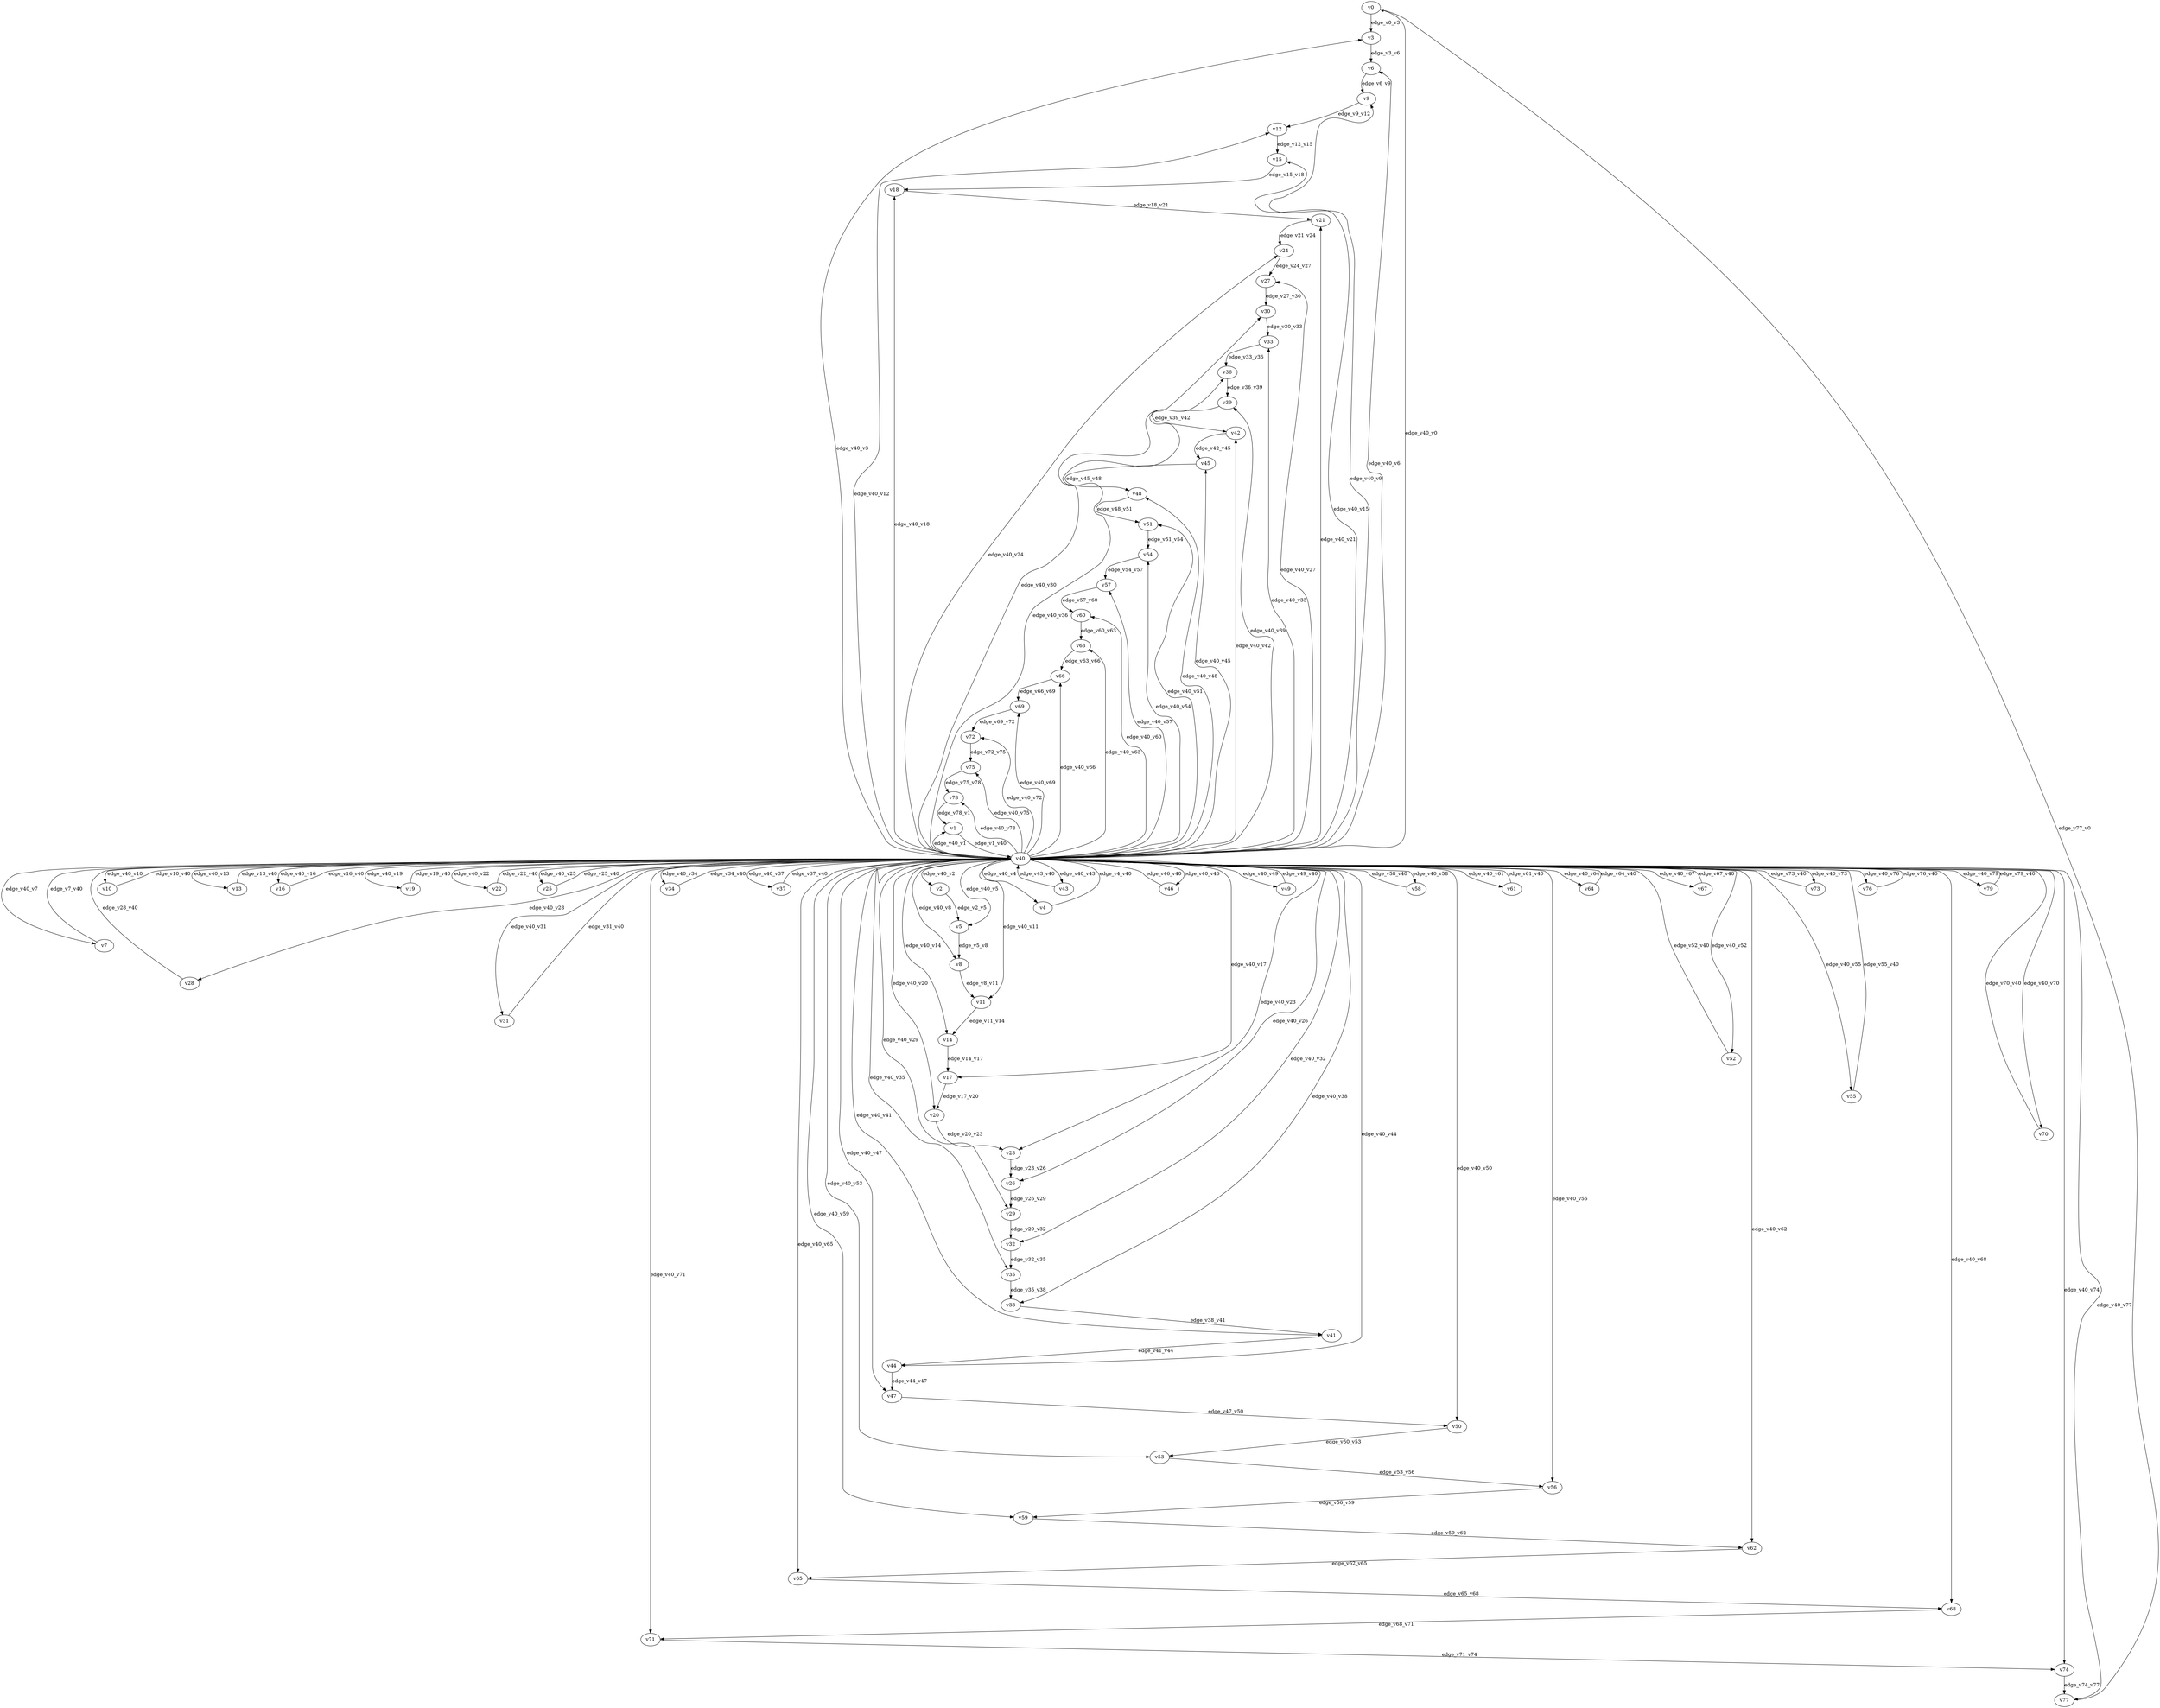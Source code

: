 digraph test109 {
    // Discounted game test case
    // Vertex properties: name [player=X]
    // Edge properties: [weight=Y, discount=Z]

    v0 [name="v0", player=0];
    v1 [name="v1", player=1];
    v2 [name="v2", player=0];
    v3 [name="v3", player=1];
    v4 [name="v4", player=0];
    v5 [name="v5", player=1];
    v6 [name="v6", player=0];
    v7 [name="v7", player=1];
    v8 [name="v8", player=0];
    v9 [name="v9", player=1];
    v10 [name="v10", player=0];
    v11 [name="v11", player=1];
    v12 [name="v12", player=0];
    v13 [name="v13", player=1];
    v14 [name="v14", player=0];
    v15 [name="v15", player=1];
    v16 [name="v16", player=0];
    v17 [name="v17", player=1];
    v18 [name="v18", player=0];
    v19 [name="v19", player=1];
    v20 [name="v20", player=0];
    v21 [name="v21", player=1];
    v22 [name="v22", player=0];
    v23 [name="v23", player=1];
    v24 [name="v24", player=0];
    v25 [name="v25", player=1];
    v26 [name="v26", player=0];
    v27 [name="v27", player=1];
    v28 [name="v28", player=0];
    v29 [name="v29", player=1];
    v30 [name="v30", player=0];
    v31 [name="v31", player=1];
    v32 [name="v32", player=0];
    v33 [name="v33", player=1];
    v34 [name="v34", player=0];
    v35 [name="v35", player=1];
    v36 [name="v36", player=0];
    v37 [name="v37", player=1];
    v38 [name="v38", player=0];
    v39 [name="v39", player=1];
    v40 [name="v40", player=0];
    v41 [name="v41", player=1];
    v42 [name="v42", player=0];
    v43 [name="v43", player=1];
    v44 [name="v44", player=0];
    v45 [name="v45", player=1];
    v46 [name="v46", player=0];
    v47 [name="v47", player=1];
    v48 [name="v48", player=0];
    v49 [name="v49", player=1];
    v50 [name="v50", player=0];
    v51 [name="v51", player=1];
    v52 [name="v52", player=0];
    v53 [name="v53", player=1];
    v54 [name="v54", player=0];
    v55 [name="v55", player=1];
    v56 [name="v56", player=0];
    v57 [name="v57", player=1];
    v58 [name="v58", player=0];
    v59 [name="v59", player=1];
    v60 [name="v60", player=0];
    v61 [name="v61", player=1];
    v62 [name="v62", player=0];
    v63 [name="v63", player=1];
    v64 [name="v64", player=0];
    v65 [name="v65", player=1];
    v66 [name="v66", player=0];
    v67 [name="v67", player=1];
    v68 [name="v68", player=0];
    v69 [name="v69", player=1];
    v70 [name="v70", player=0];
    v71 [name="v71", player=1];
    v72 [name="v72", player=0];
    v73 [name="v73", player=1];
    v74 [name="v74", player=0];
    v75 [name="v75", player=1];
    v76 [name="v76", player=0];
    v77 [name="v77", player=1];
    v78 [name="v78", player=0];
    v79 [name="v79", player=1];

    v40 -> v0 [label="edge_v40_v0", weight=1.85, discount=0.360];
    v40 -> v1 [label="edge_v40_v1", weight=9.98, discount=0.360];
    v1 -> v40 [label="edge_v1_v40", weight=12.86, discount=0.360];
    v40 -> v2 [label="edge_v40_v2", weight=7.87, discount=0.360];
    v40 -> v3 [label="edge_v40_v3", weight=-1.33, discount=0.360];
    v40 -> v4 [label="edge_v40_v4", weight=-2.51, discount=0.360];
    v4 -> v40 [label="edge_v4_v40", weight=-4.53, discount=0.360];
    v40 -> v5 [label="edge_v40_v5", weight=-1.82, discount=0.360];
    v40 -> v6 [label="edge_v40_v6", weight=-5.14, discount=0.360];
    v40 -> v7 [label="edge_v40_v7", weight=0.36, discount=0.360];
    v7 -> v40 [label="edge_v7_v40", weight=-0.57, discount=0.360];
    v40 -> v8 [label="edge_v40_v8", weight=4.88, discount=0.360];
    v40 -> v9 [label="edge_v40_v9", weight=-0.28, discount=0.360];
    v40 -> v10 [label="edge_v40_v10", weight=6.85, discount=0.360];
    v10 -> v40 [label="edge_v10_v40", weight=5.02, discount=0.360];
    v40 -> v11 [label="edge_v40_v11", weight=2.42, discount=0.360];
    v40 -> v12 [label="edge_v40_v12", weight=-5.11, discount=0.360];
    v40 -> v13 [label="edge_v40_v13", weight=9.61, discount=0.360];
    v13 -> v40 [label="edge_v13_v40", weight=10.40, discount=0.360];
    v40 -> v14 [label="edge_v40_v14", weight=9.47, discount=0.360];
    v40 -> v15 [label="edge_v40_v15", weight=-4.80, discount=0.360];
    v40 -> v16 [label="edge_v40_v16", weight=1.01, discount=0.360];
    v16 -> v40 [label="edge_v16_v40", weight=0.87, discount=0.360];
    v40 -> v17 [label="edge_v40_v17", weight=6.93, discount=0.360];
    v40 -> v18 [label="edge_v40_v18", weight=6.65, discount=0.360];
    v40 -> v19 [label="edge_v40_v19", weight=4.99, discount=0.360];
    v19 -> v40 [label="edge_v19_v40", weight=6.84, discount=0.360];
    v40 -> v20 [label="edge_v40_v20", weight=8.79, discount=0.360];
    v40 -> v21 [label="edge_v40_v21", weight=2.77, discount=0.360];
    v40 -> v22 [label="edge_v40_v22", weight=2.53, discount=0.360];
    v22 -> v40 [label="edge_v22_v40", weight=5.32, discount=0.360];
    v40 -> v23 [label="edge_v40_v23", weight=-0.70, discount=0.360];
    v40 -> v24 [label="edge_v40_v24", weight=-0.30, discount=0.360];
    v40 -> v25 [label="edge_v40_v25", weight=3.47, discount=0.360];
    v25 -> v40 [label="edge_v25_v40", weight=3.11, discount=0.360];
    v40 -> v26 [label="edge_v40_v26", weight=-5.69, discount=0.360];
    v40 -> v27 [label="edge_v40_v27", weight=-0.50, discount=0.360];
    v40 -> v28 [label="edge_v40_v28", weight=-0.55, discount=0.360];
    v28 -> v40 [label="edge_v28_v40", weight=-0.34, discount=0.360];
    v40 -> v29 [label="edge_v40_v29", weight=-0.66, discount=0.360];
    v40 -> v30 [label="edge_v40_v30", weight=-3.36, discount=0.360];
    v40 -> v31 [label="edge_v40_v31", weight=-2.43, discount=0.360];
    v31 -> v40 [label="edge_v31_v40", weight=-2.78, discount=0.360];
    v40 -> v32 [label="edge_v40_v32", weight=-0.88, discount=0.360];
    v40 -> v33 [label="edge_v40_v33", weight=1.61, discount=0.360];
    v40 -> v34 [label="edge_v40_v34", weight=5.73, discount=0.360];
    v34 -> v40 [label="edge_v34_v40", weight=3.19, discount=0.360];
    v40 -> v35 [label="edge_v40_v35", weight=-0.86, discount=0.360];
    v40 -> v36 [label="edge_v40_v36", weight=-1.03, discount=0.360];
    v40 -> v37 [label="edge_v40_v37", weight=8.89, discount=0.360];
    v37 -> v40 [label="edge_v37_v40", weight=11.73, discount=0.360];
    v40 -> v38 [label="edge_v40_v38", weight=-1.06, discount=0.360];
    v40 -> v39 [label="edge_v40_v39", weight=-3.47, discount=0.360];
    v40 -> v41 [label="edge_v40_v41", weight=0.73, discount=0.360];
    v40 -> v42 [label="edge_v40_v42", weight=5.31, discount=0.360];
    v40 -> v43 [label="edge_v40_v43", weight=8.54, discount=0.360];
    v43 -> v40 [label="edge_v43_v40", weight=5.89, discount=0.360];
    v40 -> v44 [label="edge_v40_v44", weight=2.99, discount=0.360];
    v40 -> v45 [label="edge_v40_v45", weight=-1.99, discount=0.360];
    v40 -> v46 [label="edge_v40_v46", weight=7.52, discount=0.360];
    v46 -> v40 [label="edge_v46_v40", weight=7.50, discount=0.360];
    v40 -> v47 [label="edge_v40_v47", weight=5.63, discount=0.360];
    v40 -> v48 [label="edge_v40_v48", weight=-1.50, discount=0.360];
    v40 -> v49 [label="edge_v40_v49", weight=6.75, discount=0.360];
    v49 -> v40 [label="edge_v49_v40", weight=8.25, discount=0.360];
    v40 -> v50 [label="edge_v40_v50", weight=4.39, discount=0.360];
    v40 -> v51 [label="edge_v40_v51", weight=-4.36, discount=0.360];
    v40 -> v52 [label="edge_v40_v52", weight=-0.02, discount=0.360];
    v52 -> v40 [label="edge_v52_v40", weight=-1.65, discount=0.360];
    v40 -> v53 [label="edge_v40_v53", weight=3.42, discount=0.360];
    v40 -> v54 [label="edge_v40_v54", weight=1.08, discount=0.360];
    v40 -> v55 [label="edge_v40_v55", weight=-2.19, discount=0.360];
    v55 -> v40 [label="edge_v55_v40", weight=-2.08, discount=0.360];
    v40 -> v56 [label="edge_v40_v56", weight=4.88, discount=0.360];
    v40 -> v57 [label="edge_v40_v57", weight=-1.70, discount=0.360];
    v40 -> v58 [label="edge_v40_v58", weight=2.82, discount=0.360];
    v58 -> v40 [label="edge_v58_v40", weight=1.38, discount=0.360];
    v40 -> v59 [label="edge_v40_v59", weight=1.84, discount=0.360];
    v40 -> v60 [label="edge_v40_v60", weight=2.18, discount=0.360];
    v40 -> v61 [label="edge_v40_v61", weight=7.26, discount=0.360];
    v61 -> v40 [label="edge_v61_v40", weight=10.05, discount=0.360];
    v40 -> v62 [label="edge_v40_v62", weight=6.83, discount=0.360];
    v40 -> v63 [label="edge_v40_v63", weight=6.31, discount=0.360];
    v40 -> v64 [label="edge_v40_v64", weight=3.10, discount=0.360];
    v64 -> v40 [label="edge_v64_v40", weight=3.50, discount=0.360];
    v40 -> v65 [label="edge_v40_v65", weight=4.31, discount=0.360];
    v40 -> v66 [label="edge_v40_v66", weight=8.06, discount=0.360];
    v40 -> v67 [label="edge_v40_v67", weight=0.78, discount=0.360];
    v67 -> v40 [label="edge_v67_v40", weight=2.90, discount=0.360];
    v40 -> v68 [label="edge_v40_v68", weight=5.78, discount=0.360];
    v40 -> v69 [label="edge_v40_v69", weight=4.41, discount=0.360];
    v40 -> v70 [label="edge_v40_v70", weight=0.30, discount=0.360];
    v70 -> v40 [label="edge_v70_v40", weight=-2.03, discount=0.360];
    v40 -> v71 [label="edge_v40_v71", weight=9.89, discount=0.360];
    v40 -> v72 [label="edge_v40_v72", weight=-3.75, discount=0.360];
    v40 -> v73 [label="edge_v40_v73", weight=9.02, discount=0.360];
    v73 -> v40 [label="edge_v73_v40", weight=8.44, discount=0.360];
    v40 -> v74 [label="edge_v40_v74", weight=8.48, discount=0.360];
    v40 -> v75 [label="edge_v40_v75", weight=5.85, discount=0.360];
    v40 -> v76 [label="edge_v40_v76", weight=3.67, discount=0.360];
    v76 -> v40 [label="edge_v76_v40", weight=0.80, discount=0.360];
    v40 -> v77 [label="edge_v40_v77", weight=-2.34, discount=0.360];
    v40 -> v78 [label="edge_v40_v78", weight=6.08, discount=0.360];
    v40 -> v79 [label="edge_v40_v79", weight=6.15, discount=0.360];
    v79 -> v40 [label="edge_v79_v40", weight=6.64, discount=0.360];
    v0 -> v3 [label="edge_v0_v3", weight=3.97, discount=0.360];
    v2 -> v5 [label="edge_v2_v5", weight=1.07, discount=0.360];
    v3 -> v6 [label="edge_v3_v6", weight=4.19, discount=0.360];
    v5 -> v8 [label="edge_v5_v8", weight=6.90, discount=0.360];
    v6 -> v9 [label="edge_v6_v9", weight=-1.95, discount=0.360];
    v8 -> v11 [label="edge_v8_v11", weight=1.67, discount=0.360];
    v9 -> v12 [label="edge_v9_v12", weight=-1.61, discount=0.360];
    v11 -> v14 [label="edge_v11_v14", weight=1.35, discount=0.360];
    v12 -> v15 [label="edge_v12_v15", weight=1.00, discount=0.360];
    v14 -> v17 [label="edge_v14_v17", weight=5.60, discount=0.360];
    v15 -> v18 [label="edge_v15_v18", weight=-1.54, discount=0.360];
    v17 -> v20 [label="edge_v17_v20", weight=2.50, discount=0.360];
    v18 -> v21 [label="edge_v18_v21", weight=1.88, discount=0.360];
    v20 -> v23 [label="edge_v20_v23", weight=0.55, discount=0.360];
    v21 -> v24 [label="edge_v21_v24", weight=0.96, discount=0.360];
    v23 -> v26 [label="edge_v23_v26", weight=5.81, discount=0.360];
    v24 -> v27 [label="edge_v24_v27", weight=-2.98, discount=0.360];
    v26 -> v29 [label="edge_v26_v29", weight=3.47, discount=0.360];
    v27 -> v30 [label="edge_v27_v30", weight=6.90, discount=0.360];
    v29 -> v32 [label="edge_v29_v32", weight=1.72, discount=0.360];
    v30 -> v33 [label="edge_v30_v33", weight=-0.06, discount=0.360];
    v32 -> v35 [label="edge_v32_v35", weight=1.20, discount=0.360];
    v33 -> v36 [label="edge_v33_v36", weight=-2.71, discount=0.360];
    v35 -> v38 [label="edge_v35_v38", weight=2.04, discount=0.360];
    v36 -> v39 [label="edge_v36_v39", weight=2.15, discount=0.360];
    v38 -> v41 [label="edge_v38_v41", weight=-2.61, discount=0.360];
    v39 -> v42 [label="edge_v39_v42", weight=-2.86, discount=0.360];
    v41 -> v44 [label="edge_v41_v44", weight=-2.98, discount=0.360];
    v42 -> v45 [label="edge_v42_v45", weight=-0.46, discount=0.360];
    v44 -> v47 [label="edge_v44_v47", weight=6.65, discount=0.360];
    v45 -> v48 [label="edge_v45_v48", weight=-2.45, discount=0.360];
    v47 -> v50 [label="edge_v47_v50", weight=-1.42, discount=0.360];
    v48 -> v51 [label="edge_v48_v51", weight=0.58, discount=0.360];
    v50 -> v53 [label="edge_v50_v53", weight=3.96, discount=0.360];
    v51 -> v54 [label="edge_v51_v54", weight=5.16, discount=0.360];
    v53 -> v56 [label="edge_v53_v56", weight=-0.38, discount=0.360];
    v54 -> v57 [label="edge_v54_v57", weight=-2.21, discount=0.360];
    v56 -> v59 [label="edge_v56_v59", weight=1.79, discount=0.360];
    v57 -> v60 [label="edge_v57_v60", weight=-1.36, discount=0.360];
    v59 -> v62 [label="edge_v59_v62", weight=0.63, discount=0.360];
    v60 -> v63 [label="edge_v60_v63", weight=4.22, discount=0.360];
    v62 -> v65 [label="edge_v62_v65", weight=-2.61, discount=0.360];
    v63 -> v66 [label="edge_v63_v66", weight=4.66, discount=0.360];
    v65 -> v68 [label="edge_v65_v68", weight=1.79, discount=0.360];
    v66 -> v69 [label="edge_v66_v69", weight=6.48, discount=0.360];
    v68 -> v71 [label="edge_v68_v71", weight=-1.35, discount=0.360];
    v69 -> v72 [label="edge_v69_v72", weight=5.08, discount=0.360];
    v71 -> v74 [label="edge_v71_v74", weight=1.25, discount=0.360];
    v72 -> v75 [label="edge_v72_v75", weight=6.51, discount=0.360];
    v74 -> v77 [label="edge_v74_v77", weight=3.15, discount=0.360];
    v75 -> v78 [label="edge_v75_v78", weight=1.95, discount=0.360];
    v77 -> v0 [label="edge_v77_v0", weight=-0.47, discount=0.360];
    v78 -> v1 [label="edge_v78_v1", weight=6.17, discount=0.360];
}
